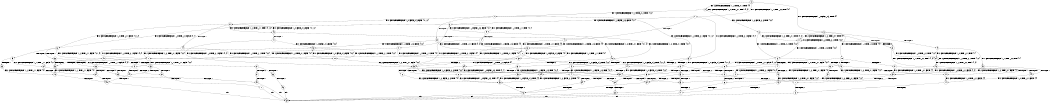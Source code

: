digraph BCG {
size = "7, 10.5";
center = TRUE;
node [shape = circle];
0 [peripheries = 2];
0 -> 1 [label = "EX !1 !ATOMIC_EXCH_BRANCH (1, +1, TRUE, +0, 2, TRUE) !{0}"];
0 -> 2 [label = "EX !2 !ATOMIC_EXCH_BRANCH (1, +0, TRUE, +0, 1, TRUE) !{0}"];
0 -> 3 [label = "EX !0 !ATOMIC_EXCH_BRANCH (1, +0, FALSE, +0, 3, TRUE) !{0}"];
1 -> 4 [label = "TERMINATE !1"];
1 -> 5 [label = "EX !2 !ATOMIC_EXCH_BRANCH (1, +0, TRUE, +0, 1, FALSE) !{0, 1}"];
1 -> 6 [label = "EX !0 !ATOMIC_EXCH_BRANCH (1, +0, FALSE, +0, 3, FALSE) !{0, 1}"];
2 -> 7 [label = "EX !1 !ATOMIC_EXCH_BRANCH (1, +1, TRUE, +0, 2, TRUE) !{0, 2}"];
2 -> 8 [label = "EX !0 !ATOMIC_EXCH_BRANCH (1, +0, FALSE, +0, 3, TRUE) !{0, 2}"];
2 -> 2 [label = "EX !2 !ATOMIC_EXCH_BRANCH (1, +0, TRUE, +0, 1, TRUE) !{0, 2}"];
3 -> 9 [label = "TERMINATE !0"];
3 -> 10 [label = "EX !1 !ATOMIC_EXCH_BRANCH (1, +1, TRUE, +0, 2, TRUE) !{0}"];
3 -> 11 [label = "EX !2 !ATOMIC_EXCH_BRANCH (1, +0, TRUE, +0, 1, TRUE) !{0}"];
4 -> 12 [label = "EX !2 !ATOMIC_EXCH_BRANCH (1, +0, TRUE, +0, 1, FALSE) !{0}"];
4 -> 13 [label = "EX !0 !ATOMIC_EXCH_BRANCH (1, +0, FALSE, +0, 3, FALSE) !{0}"];
5 -> 14 [label = "TERMINATE !1"];
5 -> 15 [label = "TERMINATE !2"];
5 -> 16 [label = "EX !0 !ATOMIC_EXCH_BRANCH (1, +0, FALSE, +0, 3, TRUE) !{0, 1, 2}"];
6 -> 17 [label = "TERMINATE !1"];
6 -> 18 [label = "EX !2 !ATOMIC_EXCH_BRANCH (1, +0, TRUE, +0, 1, FALSE) !{0, 1}"];
6 -> 19 [label = "EX !0 !ATOMIC_EXCH_BRANCH (1, +1, TRUE, +1, 1, TRUE) !{0, 1}"];
7 -> 20 [label = "TERMINATE !1"];
7 -> 21 [label = "EX !0 !ATOMIC_EXCH_BRANCH (1, +0, FALSE, +0, 3, FALSE) !{0, 1, 2}"];
7 -> 5 [label = "EX !2 !ATOMIC_EXCH_BRANCH (1, +0, TRUE, +0, 1, FALSE) !{0, 1, 2}"];
8 -> 22 [label = "TERMINATE !0"];
8 -> 23 [label = "EX !1 !ATOMIC_EXCH_BRANCH (1, +1, TRUE, +0, 2, TRUE) !{0, 2}"];
8 -> 11 [label = "EX !2 !ATOMIC_EXCH_BRANCH (1, +0, TRUE, +0, 1, TRUE) !{0, 2}"];
9 -> 24 [label = "EX !2 !ATOMIC_EXCH_BRANCH (1, +0, TRUE, +0, 1, TRUE) !{1}"];
9 -> 25 [label = "EX !1 !ATOMIC_EXCH_BRANCH (1, +1, TRUE, +0, 2, TRUE) !{1}"];
10 -> 26 [label = "TERMINATE !1"];
10 -> 27 [label = "TERMINATE !0"];
10 -> 28 [label = "EX !2 !ATOMIC_EXCH_BRANCH (1, +0, TRUE, +0, 1, FALSE) !{0, 1}"];
11 -> 22 [label = "TERMINATE !0"];
11 -> 23 [label = "EX !1 !ATOMIC_EXCH_BRANCH (1, +1, TRUE, +0, 2, TRUE) !{0, 2}"];
11 -> 11 [label = "EX !2 !ATOMIC_EXCH_BRANCH (1, +0, TRUE, +0, 1, TRUE) !{0, 2}"];
12 -> 29 [label = "TERMINATE !2"];
12 -> 30 [label = "EX !0 !ATOMIC_EXCH_BRANCH (1, +0, FALSE, +0, 3, TRUE) !{0, 2}"];
13 -> 31 [label = "EX !2 !ATOMIC_EXCH_BRANCH (1, +0, TRUE, +0, 1, FALSE) !{0}"];
13 -> 32 [label = "EX !0 !ATOMIC_EXCH_BRANCH (1, +1, TRUE, +1, 1, TRUE) !{0}"];
14 -> 29 [label = "TERMINATE !2"];
14 -> 30 [label = "EX !0 !ATOMIC_EXCH_BRANCH (1, +0, FALSE, +0, 3, TRUE) !{0, 2}"];
15 -> 33 [label = "TERMINATE !1"];
15 -> 34 [label = "EX !0 !ATOMIC_EXCH_BRANCH (1, +0, FALSE, +0, 3, TRUE) !{0, 1}"];
16 -> 35 [label = "TERMINATE !1"];
16 -> 36 [label = "TERMINATE !2"];
16 -> 37 [label = "TERMINATE !0"];
17 -> 31 [label = "EX !2 !ATOMIC_EXCH_BRANCH (1, +0, TRUE, +0, 1, FALSE) !{0}"];
17 -> 32 [label = "EX !0 !ATOMIC_EXCH_BRANCH (1, +1, TRUE, +1, 1, TRUE) !{0}"];
18 -> 38 [label = "TERMINATE !1"];
18 -> 39 [label = "TERMINATE !2"];
18 -> 40 [label = "EX !0 !ATOMIC_EXCH_BRANCH (1, +1, TRUE, +1, 1, FALSE) !{0, 1, 2}"];
19 -> 41 [label = "TERMINATE !1"];
19 -> 42 [label = "EX !2 !ATOMIC_EXCH_BRANCH (1, +0, TRUE, +0, 1, FALSE) !{0, 1}"];
19 -> 6 [label = "EX !0 !ATOMIC_EXCH_BRANCH (1, +0, FALSE, +0, 3, FALSE) !{0, 1}"];
20 -> 43 [label = "EX !0 !ATOMIC_EXCH_BRANCH (1, +0, FALSE, +0, 3, FALSE) !{0, 2}"];
20 -> 12 [label = "EX !2 !ATOMIC_EXCH_BRANCH (1, +0, TRUE, +0, 1, FALSE) !{0, 2}"];
21 -> 44 [label = "TERMINATE !1"];
21 -> 18 [label = "EX !2 !ATOMIC_EXCH_BRANCH (1, +0, TRUE, +0, 1, FALSE) !{0, 1, 2}"];
21 -> 45 [label = "EX !0 !ATOMIC_EXCH_BRANCH (1, +1, TRUE, +1, 1, TRUE) !{0, 1, 2}"];
22 -> 46 [label = "EX !1 !ATOMIC_EXCH_BRANCH (1, +1, TRUE, +0, 2, TRUE) !{1, 2}"];
22 -> 24 [label = "EX !2 !ATOMIC_EXCH_BRANCH (1, +0, TRUE, +0, 1, TRUE) !{1, 2}"];
23 -> 47 [label = "TERMINATE !1"];
23 -> 48 [label = "TERMINATE !0"];
23 -> 28 [label = "EX !2 !ATOMIC_EXCH_BRANCH (1, +0, TRUE, +0, 1, FALSE) !{0, 1, 2}"];
24 -> 46 [label = "EX !1 !ATOMIC_EXCH_BRANCH (1, +1, TRUE, +0, 2, TRUE) !{1, 2}"];
24 -> 24 [label = "EX !2 !ATOMIC_EXCH_BRANCH (1, +0, TRUE, +0, 1, TRUE) !{1, 2}"];
25 -> 49 [label = "TERMINATE !1"];
25 -> 50 [label = "EX !2 !ATOMIC_EXCH_BRANCH (1, +0, TRUE, +0, 1, FALSE) !{1}"];
26 -> 51 [label = "TERMINATE !0"];
26 -> 52 [label = "EX !2 !ATOMIC_EXCH_BRANCH (1, +0, TRUE, +0, 1, FALSE) !{0}"];
27 -> 49 [label = "TERMINATE !1"];
27 -> 50 [label = "EX !2 !ATOMIC_EXCH_BRANCH (1, +0, TRUE, +0, 1, FALSE) !{1}"];
28 -> 35 [label = "TERMINATE !1"];
28 -> 36 [label = "TERMINATE !2"];
28 -> 37 [label = "TERMINATE !0"];
29 -> 53 [label = "EX !0 !ATOMIC_EXCH_BRANCH (1, +0, FALSE, +0, 3, TRUE) !{0}"];
30 -> 54 [label = "TERMINATE !2"];
30 -> 55 [label = "TERMINATE !0"];
31 -> 56 [label = "TERMINATE !2"];
31 -> 57 [label = "EX !0 !ATOMIC_EXCH_BRANCH (1, +1, TRUE, +1, 1, FALSE) !{0, 2}"];
32 -> 58 [label = "EX !2 !ATOMIC_EXCH_BRANCH (1, +0, TRUE, +0, 1, FALSE) !{0}"];
32 -> 13 [label = "EX !0 !ATOMIC_EXCH_BRANCH (1, +0, FALSE, +0, 3, FALSE) !{0}"];
33 -> 53 [label = "EX !0 !ATOMIC_EXCH_BRANCH (1, +0, FALSE, +0, 3, TRUE) !{0}"];
34 -> 59 [label = "TERMINATE !1"];
34 -> 60 [label = "TERMINATE !0"];
35 -> 54 [label = "TERMINATE !2"];
35 -> 55 [label = "TERMINATE !0"];
36 -> 59 [label = "TERMINATE !1"];
36 -> 60 [label = "TERMINATE !0"];
37 -> 61 [label = "TERMINATE !1"];
37 -> 62 [label = "TERMINATE !2"];
38 -> 56 [label = "TERMINATE !2"];
38 -> 57 [label = "EX !0 !ATOMIC_EXCH_BRANCH (1, +1, TRUE, +1, 1, FALSE) !{0, 2}"];
39 -> 63 [label = "TERMINATE !1"];
39 -> 64 [label = "EX !0 !ATOMIC_EXCH_BRANCH (1, +1, TRUE, +1, 1, FALSE) !{0, 1}"];
40 -> 65 [label = "TERMINATE !1"];
40 -> 66 [label = "TERMINATE !2"];
40 -> 67 [label = "TERMINATE !0"];
41 -> 58 [label = "EX !2 !ATOMIC_EXCH_BRANCH (1, +0, TRUE, +0, 1, FALSE) !{0}"];
41 -> 13 [label = "EX !0 !ATOMIC_EXCH_BRANCH (1, +0, FALSE, +0, 3, FALSE) !{0}"];
42 -> 68 [label = "TERMINATE !1"];
42 -> 69 [label = "TERMINATE !2"];
42 -> 16 [label = "EX !0 !ATOMIC_EXCH_BRANCH (1, +0, FALSE, +0, 3, TRUE) !{0, 1, 2}"];
43 -> 31 [label = "EX !2 !ATOMIC_EXCH_BRANCH (1, +0, TRUE, +0, 1, FALSE) !{0, 2}"];
43 -> 70 [label = "EX !0 !ATOMIC_EXCH_BRANCH (1, +1, TRUE, +1, 1, TRUE) !{0, 2}"];
44 -> 31 [label = "EX !2 !ATOMIC_EXCH_BRANCH (1, +0, TRUE, +0, 1, FALSE) !{0, 2}"];
44 -> 70 [label = "EX !0 !ATOMIC_EXCH_BRANCH (1, +1, TRUE, +1, 1, TRUE) !{0, 2}"];
45 -> 71 [label = "TERMINATE !1"];
45 -> 42 [label = "EX !2 !ATOMIC_EXCH_BRANCH (1, +0, TRUE, +0, 1, FALSE) !{0, 1, 2}"];
45 -> 21 [label = "EX !0 !ATOMIC_EXCH_BRANCH (1, +0, FALSE, +0, 3, FALSE) !{0, 1, 2}"];
46 -> 72 [label = "TERMINATE !1"];
46 -> 50 [label = "EX !2 !ATOMIC_EXCH_BRANCH (1, +0, TRUE, +0, 1, FALSE) !{1, 2}"];
47 -> 73 [label = "TERMINATE !0"];
47 -> 52 [label = "EX !2 !ATOMIC_EXCH_BRANCH (1, +0, TRUE, +0, 1, FALSE) !{0, 2}"];
48 -> 72 [label = "TERMINATE !1"];
48 -> 50 [label = "EX !2 !ATOMIC_EXCH_BRANCH (1, +0, TRUE, +0, 1, FALSE) !{1, 2}"];
49 -> 74 [label = "EX !2 !ATOMIC_EXCH_BRANCH (1, +0, TRUE, +0, 1, FALSE) !{2}"];
50 -> 61 [label = "TERMINATE !1"];
50 -> 62 [label = "TERMINATE !2"];
51 -> 75 [label = "EX !2 !ATOMIC_EXCH_BRANCH (1, +0, TRUE, +0, 1, FALSE) !{1, 2}"];
52 -> 54 [label = "TERMINATE !2"];
52 -> 55 [label = "TERMINATE !0"];
53 -> 76 [label = "TERMINATE !0"];
54 -> 76 [label = "TERMINATE !0"];
55 -> 77 [label = "TERMINATE !2"];
56 -> 78 [label = "EX !0 !ATOMIC_EXCH_BRANCH (1, +1, TRUE, +1, 1, FALSE) !{0}"];
57 -> 79 [label = "TERMINATE !2"];
57 -> 80 [label = "TERMINATE !0"];
58 -> 81 [label = "TERMINATE !2"];
58 -> 30 [label = "EX !0 !ATOMIC_EXCH_BRANCH (1, +0, FALSE, +0, 3, TRUE) !{0, 2}"];
59 -> 76 [label = "TERMINATE !0"];
60 -> 82 [label = "TERMINATE !1"];
61 -> 83 [label = "TERMINATE !2"];
62 -> 82 [label = "TERMINATE !1"];
63 -> 78 [label = "EX !0 !ATOMIC_EXCH_BRANCH (1, +1, TRUE, +1, 1, FALSE) !{0}"];
64 -> 84 [label = "TERMINATE !1"];
64 -> 85 [label = "TERMINATE !0"];
65 -> 79 [label = "TERMINATE !2"];
65 -> 80 [label = "TERMINATE !0"];
66 -> 84 [label = "TERMINATE !1"];
66 -> 85 [label = "TERMINATE !0"];
67 -> 86 [label = "TERMINATE !1"];
67 -> 87 [label = "TERMINATE !2"];
68 -> 81 [label = "TERMINATE !2"];
68 -> 30 [label = "EX !0 !ATOMIC_EXCH_BRANCH (1, +0, FALSE, +0, 3, TRUE) !{0, 2}"];
69 -> 88 [label = "TERMINATE !1"];
69 -> 34 [label = "EX !0 !ATOMIC_EXCH_BRANCH (1, +0, FALSE, +0, 3, TRUE) !{0, 1}"];
70 -> 58 [label = "EX !2 !ATOMIC_EXCH_BRANCH (1, +0, TRUE, +0, 1, FALSE) !{0, 2}"];
70 -> 43 [label = "EX !0 !ATOMIC_EXCH_BRANCH (1, +0, FALSE, +0, 3, FALSE) !{0, 2}"];
71 -> 58 [label = "EX !2 !ATOMIC_EXCH_BRANCH (1, +0, TRUE, +0, 1, FALSE) !{0, 2}"];
71 -> 43 [label = "EX !0 !ATOMIC_EXCH_BRANCH (1, +0, FALSE, +0, 3, FALSE) !{0, 2}"];
72 -> 74 [label = "EX !2 !ATOMIC_EXCH_BRANCH (1, +0, TRUE, +0, 1, FALSE) !{2}"];
73 -> 75 [label = "EX !2 !ATOMIC_EXCH_BRANCH (1, +0, TRUE, +0, 1, FALSE) !{1, 2}"];
74 -> 83 [label = "TERMINATE !2"];
75 -> 77 [label = "TERMINATE !2"];
76 -> 89 [label = "exit"];
77 -> 89 [label = "exit"];
78 -> 90 [label = "TERMINATE !0"];
79 -> 90 [label = "TERMINATE !0"];
80 -> 91 [label = "TERMINATE !2"];
81 -> 53 [label = "EX !0 !ATOMIC_EXCH_BRANCH (1, +0, FALSE, +0, 3, TRUE) !{0}"];
82 -> 89 [label = "exit"];
83 -> 89 [label = "exit"];
84 -> 90 [label = "TERMINATE !0"];
85 -> 92 [label = "TERMINATE !1"];
86 -> 93 [label = "TERMINATE !2"];
87 -> 92 [label = "TERMINATE !1"];
88 -> 53 [label = "EX !0 !ATOMIC_EXCH_BRANCH (1, +0, FALSE, +0, 3, TRUE) !{0}"];
90 -> 89 [label = "exit"];
91 -> 89 [label = "exit"];
92 -> 89 [label = "exit"];
93 -> 89 [label = "exit"];
}
